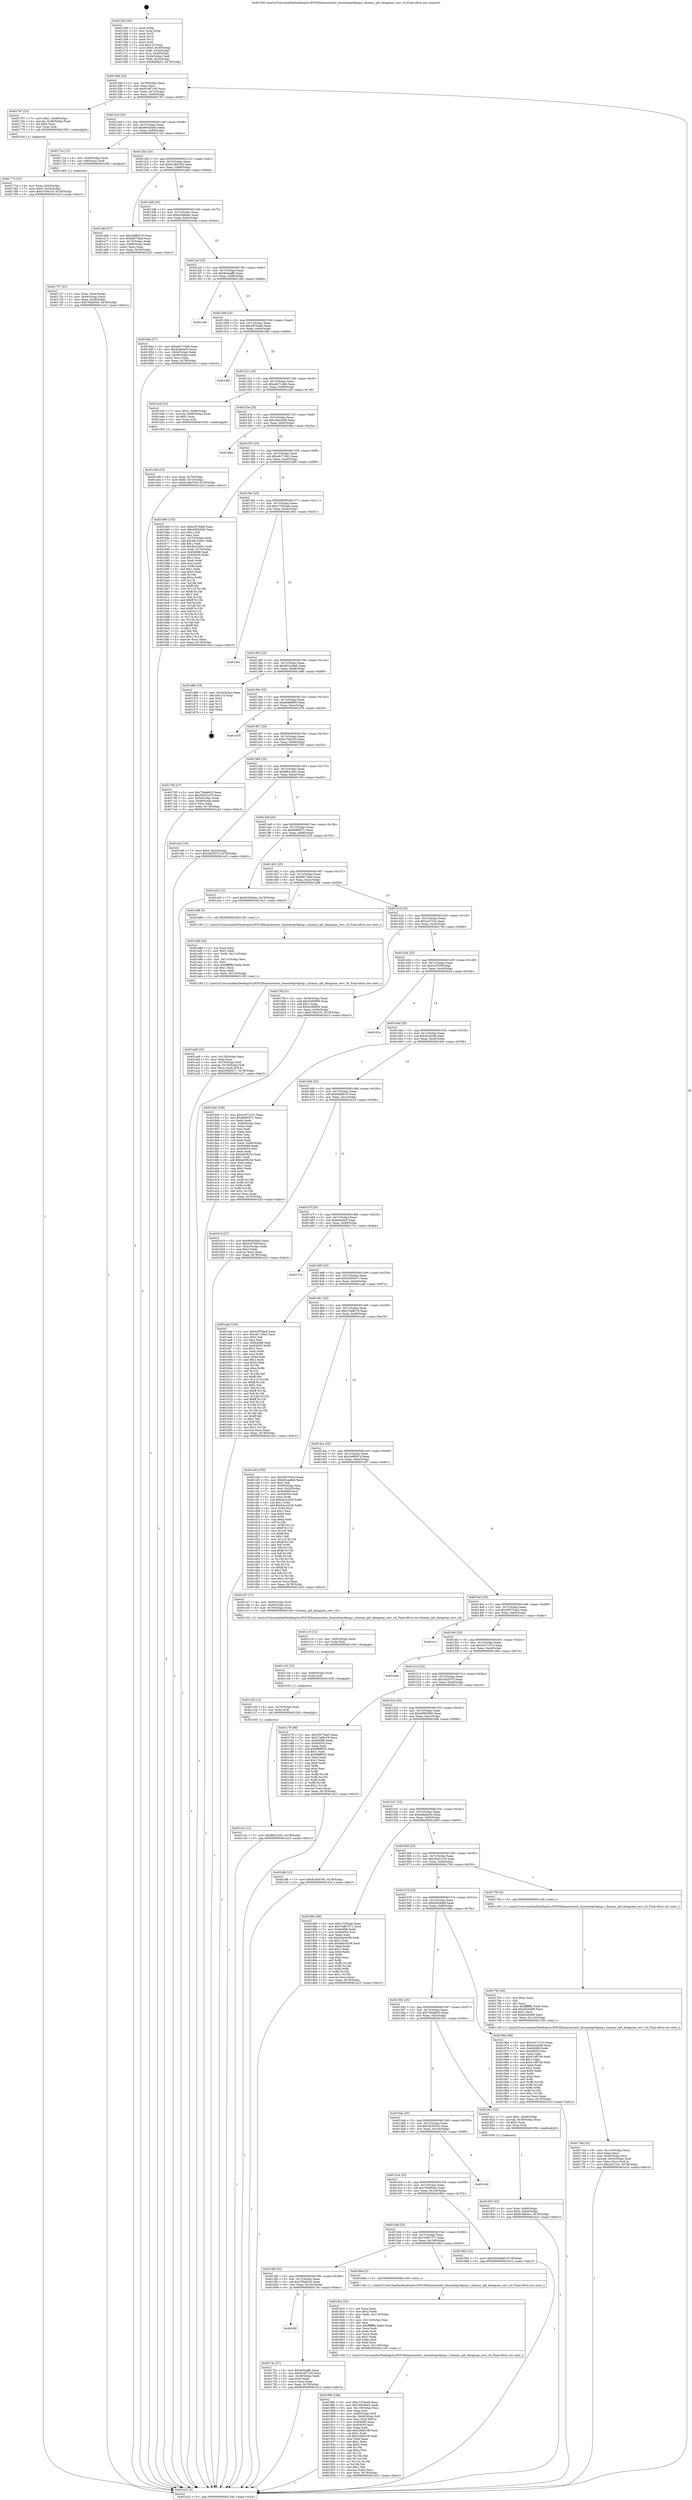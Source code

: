 digraph "0x401260" {
  label = "0x401260 (/mnt/c/Users/mathe/Desktop/tcc/POCII/binaries/extr_linuxnetipv6ping.c_dummy_ip6_datagram_recv_ctl_Final-ollvm.out::main(0))"
  labelloc = "t"
  node[shape=record]

  Entry [label="",width=0.3,height=0.3,shape=circle,fillcolor=black,style=filled]
  "0x40128d" [label="{
     0x40128d [23]\l
     | [instrs]\l
     &nbsp;&nbsp;0x40128d \<+3\>: mov -0x78(%rbp),%eax\l
     &nbsp;&nbsp;0x401290 \<+2\>: mov %eax,%ecx\l
     &nbsp;&nbsp;0x401292 \<+6\>: sub $0x81e872d5,%ecx\l
     &nbsp;&nbsp;0x401298 \<+3\>: mov %eax,-0x7c(%rbp)\l
     &nbsp;&nbsp;0x40129b \<+3\>: mov %ecx,-0x80(%rbp)\l
     &nbsp;&nbsp;0x40129e \<+6\>: je 0000000000401767 \<main+0x507\>\l
  }"]
  "0x401767" [label="{
     0x401767 [23]\l
     | [instrs]\l
     &nbsp;&nbsp;0x401767 \<+7\>: movl $0x1,-0x48(%rbp)\l
     &nbsp;&nbsp;0x40176e \<+4\>: movslq -0x48(%rbp),%rax\l
     &nbsp;&nbsp;0x401772 \<+4\>: shl $0x2,%rax\l
     &nbsp;&nbsp;0x401776 \<+3\>: mov %rax,%rdi\l
     &nbsp;&nbsp;0x401779 \<+5\>: call 0000000000401050 \<malloc@plt\>\l
     | [calls]\l
     &nbsp;&nbsp;0x401050 \{1\} (unknown)\l
  }"]
  "0x4012a4" [label="{
     0x4012a4 [25]\l
     | [instrs]\l
     &nbsp;&nbsp;0x4012a4 \<+5\>: jmp 00000000004012a9 \<main+0x49\>\l
     &nbsp;&nbsp;0x4012a9 \<+3\>: mov -0x7c(%rbp),%eax\l
     &nbsp;&nbsp;0x4012ac \<+5\>: sub $0x90443be5,%eax\l
     &nbsp;&nbsp;0x4012b1 \<+6\>: mov %eax,-0x84(%rbp)\l
     &nbsp;&nbsp;0x4012b7 \<+6\>: je 000000000040172a \<main+0x4ca\>\l
  }"]
  Exit [label="",width=0.3,height=0.3,shape=circle,fillcolor=black,style=filled,peripheries=2]
  "0x40172a" [label="{
     0x40172a [13]\l
     | [instrs]\l
     &nbsp;&nbsp;0x40172a \<+4\>: mov -0x40(%rbp),%rax\l
     &nbsp;&nbsp;0x40172e \<+4\>: mov 0x8(%rax),%rdi\l
     &nbsp;&nbsp;0x401732 \<+5\>: call 0000000000401060 \<atoi@plt\>\l
     | [calls]\l
     &nbsp;&nbsp;0x401060 \{1\} (unknown)\l
  }"]
  "0x4012bd" [label="{
     0x4012bd [25]\l
     | [instrs]\l
     &nbsp;&nbsp;0x4012bd \<+5\>: jmp 00000000004012c2 \<main+0x62\>\l
     &nbsp;&nbsp;0x4012c2 \<+3\>: mov -0x7c(%rbp),%eax\l
     &nbsp;&nbsp;0x4012c5 \<+5\>: sub $0x91dbd760,%eax\l
     &nbsp;&nbsp;0x4012ca \<+6\>: mov %eax,-0x88(%rbp)\l
     &nbsp;&nbsp;0x4012d0 \<+6\>: je 0000000000401a6d \<main+0x80d\>\l
  }"]
  "0x401c3c" [label="{
     0x401c3c [12]\l
     | [instrs]\l
     &nbsp;&nbsp;0x401c3c \<+7\>: movl $0xf8b51b0c,-0x78(%rbp)\l
     &nbsp;&nbsp;0x401c43 \<+5\>: jmp 0000000000401e23 \<main+0xbc3\>\l
  }"]
  "0x401a6d" [label="{
     0x401a6d [27]\l
     | [instrs]\l
     &nbsp;&nbsp;0x401a6d \<+5\>: mov $0x2e8f047d,%eax\l
     &nbsp;&nbsp;0x401a72 \<+5\>: mov $0xfd673fad,%ecx\l
     &nbsp;&nbsp;0x401a77 \<+3\>: mov -0x74(%rbp),%edx\l
     &nbsp;&nbsp;0x401a7a \<+3\>: cmp -0x68(%rbp),%edx\l
     &nbsp;&nbsp;0x401a7d \<+3\>: cmovl %ecx,%eax\l
     &nbsp;&nbsp;0x401a80 \<+3\>: mov %eax,-0x78(%rbp)\l
     &nbsp;&nbsp;0x401a83 \<+5\>: jmp 0000000000401e23 \<main+0xbc3\>\l
  }"]
  "0x4012d6" [label="{
     0x4012d6 [25]\l
     | [instrs]\l
     &nbsp;&nbsp;0x4012d6 \<+5\>: jmp 00000000004012db \<main+0x7b\>\l
     &nbsp;&nbsp;0x4012db \<+3\>: mov -0x7c(%rbp),%eax\l
     &nbsp;&nbsp;0x4012de \<+5\>: sub $0x9c3bb4ec,%eax\l
     &nbsp;&nbsp;0x4012e3 \<+6\>: mov %eax,-0x8c(%rbp)\l
     &nbsp;&nbsp;0x4012e9 \<+6\>: je 000000000040184a \<main+0x5ea\>\l
  }"]
  "0x401c30" [label="{
     0x401c30 [12]\l
     | [instrs]\l
     &nbsp;&nbsp;0x401c30 \<+4\>: mov -0x70(%rbp),%rdx\l
     &nbsp;&nbsp;0x401c34 \<+3\>: mov %rdx,%rdi\l
     &nbsp;&nbsp;0x401c37 \<+5\>: call 0000000000401030 \<free@plt\>\l
     | [calls]\l
     &nbsp;&nbsp;0x401030 \{1\} (unknown)\l
  }"]
  "0x40184a" [label="{
     0x40184a [27]\l
     | [instrs]\l
     &nbsp;&nbsp;0x40184a \<+5\>: mov $0xa8471dd8,%eax\l
     &nbsp;&nbsp;0x40184f \<+5\>: mov $0x4d4dee50,%ecx\l
     &nbsp;&nbsp;0x401854 \<+3\>: mov -0x64(%rbp),%edx\l
     &nbsp;&nbsp;0x401857 \<+3\>: cmp -0x58(%rbp),%edx\l
     &nbsp;&nbsp;0x40185a \<+3\>: cmovl %ecx,%eax\l
     &nbsp;&nbsp;0x40185d \<+3\>: mov %eax,-0x78(%rbp)\l
     &nbsp;&nbsp;0x401860 \<+5\>: jmp 0000000000401e23 \<main+0xbc3\>\l
  }"]
  "0x4012ef" [label="{
     0x4012ef [25]\l
     | [instrs]\l
     &nbsp;&nbsp;0x4012ef \<+5\>: jmp 00000000004012f4 \<main+0x94\>\l
     &nbsp;&nbsp;0x4012f4 \<+3\>: mov -0x7c(%rbp),%eax\l
     &nbsp;&nbsp;0x4012f7 \<+5\>: sub $0x9e4eaffb,%eax\l
     &nbsp;&nbsp;0x4012fc \<+6\>: mov %eax,-0x90(%rbp)\l
     &nbsp;&nbsp;0x401302 \<+6\>: je 0000000000401c48 \<main+0x9e8\>\l
  }"]
  "0x401c24" [label="{
     0x401c24 [12]\l
     | [instrs]\l
     &nbsp;&nbsp;0x401c24 \<+4\>: mov -0x60(%rbp),%rdx\l
     &nbsp;&nbsp;0x401c28 \<+3\>: mov %rdx,%rdi\l
     &nbsp;&nbsp;0x401c2b \<+5\>: call 0000000000401030 \<free@plt\>\l
     | [calls]\l
     &nbsp;&nbsp;0x401030 \{1\} (unknown)\l
  }"]
  "0x401c48" [label="{
     0x401c48\l
  }", style=dashed]
  "0x401308" [label="{
     0x401308 [25]\l
     | [instrs]\l
     &nbsp;&nbsp;0x401308 \<+5\>: jmp 000000000040130d \<main+0xad\>\l
     &nbsp;&nbsp;0x40130d \<+3\>: mov -0x7c(%rbp),%eax\l
     &nbsp;&nbsp;0x401310 \<+5\>: sub $0xa3f76da8,%eax\l
     &nbsp;&nbsp;0x401315 \<+6\>: mov %eax,-0x94(%rbp)\l
     &nbsp;&nbsp;0x40131b \<+6\>: je 0000000000401dfd \<main+0xb9d\>\l
  }"]
  "0x401c18" [label="{
     0x401c18 [12]\l
     | [instrs]\l
     &nbsp;&nbsp;0x401c18 \<+4\>: mov -0x50(%rbp),%rdx\l
     &nbsp;&nbsp;0x401c1c \<+3\>: mov %rdx,%rdi\l
     &nbsp;&nbsp;0x401c1f \<+5\>: call 0000000000401030 \<free@plt\>\l
     | [calls]\l
     &nbsp;&nbsp;0x401030 \{1\} (unknown)\l
  }"]
  "0x401dfd" [label="{
     0x401dfd\l
  }", style=dashed]
  "0x401321" [label="{
     0x401321 [25]\l
     | [instrs]\l
     &nbsp;&nbsp;0x401321 \<+5\>: jmp 0000000000401326 \<main+0xc6\>\l
     &nbsp;&nbsp;0x401326 \<+3\>: mov -0x7c(%rbp),%eax\l
     &nbsp;&nbsp;0x401329 \<+5\>: sub $0xa8471dd8,%eax\l
     &nbsp;&nbsp;0x40132e \<+6\>: mov %eax,-0x98(%rbp)\l
     &nbsp;&nbsp;0x401334 \<+6\>: je 0000000000401a3f \<main+0x7df\>\l
  }"]
  "0x401ab9" [label="{
     0x401ab9 [33]\l
     | [instrs]\l
     &nbsp;&nbsp;0x401ab9 \<+6\>: mov -0x120(%rbp),%ecx\l
     &nbsp;&nbsp;0x401abf \<+3\>: imul %eax,%ecx\l
     &nbsp;&nbsp;0x401ac2 \<+4\>: mov -0x70(%rbp),%rdi\l
     &nbsp;&nbsp;0x401ac6 \<+4\>: movslq -0x74(%rbp),%r8\l
     &nbsp;&nbsp;0x401aca \<+4\>: mov %ecx,(%rdi,%r8,4)\l
     &nbsp;&nbsp;0x401ace \<+7\>: movl $0x25080471,-0x78(%rbp)\l
     &nbsp;&nbsp;0x401ad5 \<+5\>: jmp 0000000000401e23 \<main+0xbc3\>\l
  }"]
  "0x401a3f" [label="{
     0x401a3f [23]\l
     | [instrs]\l
     &nbsp;&nbsp;0x401a3f \<+7\>: movl $0x1,-0x68(%rbp)\l
     &nbsp;&nbsp;0x401a46 \<+4\>: movslq -0x68(%rbp),%rax\l
     &nbsp;&nbsp;0x401a4a \<+4\>: shl $0x2,%rax\l
     &nbsp;&nbsp;0x401a4e \<+3\>: mov %rax,%rdi\l
     &nbsp;&nbsp;0x401a51 \<+5\>: call 0000000000401050 \<malloc@plt\>\l
     | [calls]\l
     &nbsp;&nbsp;0x401050 \{1\} (unknown)\l
  }"]
  "0x40133a" [label="{
     0x40133a [25]\l
     | [instrs]\l
     &nbsp;&nbsp;0x40133a \<+5\>: jmp 000000000040133f \<main+0xdf\>\l
     &nbsp;&nbsp;0x40133f \<+3\>: mov -0x7c(%rbp),%eax\l
     &nbsp;&nbsp;0x401342 \<+5\>: sub $0xc4dc45d9,%eax\l
     &nbsp;&nbsp;0x401347 \<+6\>: mov %eax,-0x9c(%rbp)\l
     &nbsp;&nbsp;0x40134d \<+6\>: je 00000000004016ba \<main+0x45a\>\l
  }"]
  "0x401a8d" [label="{
     0x401a8d [44]\l
     | [instrs]\l
     &nbsp;&nbsp;0x401a8d \<+2\>: xor %ecx,%ecx\l
     &nbsp;&nbsp;0x401a8f \<+5\>: mov $0x2,%edx\l
     &nbsp;&nbsp;0x401a94 \<+6\>: mov %edx,-0x11c(%rbp)\l
     &nbsp;&nbsp;0x401a9a \<+1\>: cltd\l
     &nbsp;&nbsp;0x401a9b \<+6\>: mov -0x11c(%rbp),%esi\l
     &nbsp;&nbsp;0x401aa1 \<+2\>: idiv %esi\l
     &nbsp;&nbsp;0x401aa3 \<+6\>: imul $0xfffffffe,%edx,%edx\l
     &nbsp;&nbsp;0x401aa9 \<+3\>: sub $0x1,%ecx\l
     &nbsp;&nbsp;0x401aac \<+2\>: sub %ecx,%edx\l
     &nbsp;&nbsp;0x401aae \<+6\>: mov %edx,-0x120(%rbp)\l
     &nbsp;&nbsp;0x401ab4 \<+5\>: call 0000000000401160 \<next_i\>\l
     | [calls]\l
     &nbsp;&nbsp;0x401160 \{1\} (/mnt/c/Users/mathe/Desktop/tcc/POCII/binaries/extr_linuxnetipv6ping.c_dummy_ip6_datagram_recv_ctl_Final-ollvm.out::next_i)\l
  }"]
  "0x4016ba" [label="{
     0x4016ba\l
  }", style=dashed]
  "0x401353" [label="{
     0x401353 [25]\l
     | [instrs]\l
     &nbsp;&nbsp;0x401353 \<+5\>: jmp 0000000000401358 \<main+0xf8\>\l
     &nbsp;&nbsp;0x401358 \<+3\>: mov -0x7c(%rbp),%eax\l
     &nbsp;&nbsp;0x40135b \<+5\>: sub $0xc6c71842,%eax\l
     &nbsp;&nbsp;0x401360 \<+6\>: mov %eax,-0xa0(%rbp)\l
     &nbsp;&nbsp;0x401366 \<+6\>: je 0000000000401b60 \<main+0x900\>\l
  }"]
  "0x401a56" [label="{
     0x401a56 [23]\l
     | [instrs]\l
     &nbsp;&nbsp;0x401a56 \<+4\>: mov %rax,-0x70(%rbp)\l
     &nbsp;&nbsp;0x401a5a \<+7\>: movl $0x0,-0x74(%rbp)\l
     &nbsp;&nbsp;0x401a61 \<+7\>: movl $0x91dbd760,-0x78(%rbp)\l
     &nbsp;&nbsp;0x401a68 \<+5\>: jmp 0000000000401e23 \<main+0xbc3\>\l
  }"]
  "0x401b60" [label="{
     0x401b60 [155]\l
     | [instrs]\l
     &nbsp;&nbsp;0x401b60 \<+5\>: mov $0xa3f76da8,%eax\l
     &nbsp;&nbsp;0x401b65 \<+5\>: mov $0x40902682,%ecx\l
     &nbsp;&nbsp;0x401b6a \<+2\>: mov $0x1,%dl\l
     &nbsp;&nbsp;0x401b6c \<+2\>: xor %esi,%esi\l
     &nbsp;&nbsp;0x401b6e \<+3\>: mov -0x74(%rbp),%edi\l
     &nbsp;&nbsp;0x401b71 \<+6\>: add $0x36c33d41,%edi\l
     &nbsp;&nbsp;0x401b77 \<+3\>: add $0x1,%edi\l
     &nbsp;&nbsp;0x401b7a \<+6\>: sub $0x36c33d41,%edi\l
     &nbsp;&nbsp;0x401b80 \<+3\>: mov %edi,-0x74(%rbp)\l
     &nbsp;&nbsp;0x401b83 \<+7\>: mov 0x404068,%edi\l
     &nbsp;&nbsp;0x401b8a \<+8\>: mov 0x404054,%r8d\l
     &nbsp;&nbsp;0x401b92 \<+3\>: sub $0x1,%esi\l
     &nbsp;&nbsp;0x401b95 \<+3\>: mov %edi,%r9d\l
     &nbsp;&nbsp;0x401b98 \<+3\>: add %esi,%r9d\l
     &nbsp;&nbsp;0x401b9b \<+4\>: imul %r9d,%edi\l
     &nbsp;&nbsp;0x401b9f \<+3\>: and $0x1,%edi\l
     &nbsp;&nbsp;0x401ba2 \<+3\>: cmp $0x0,%edi\l
     &nbsp;&nbsp;0x401ba5 \<+4\>: sete %r10b\l
     &nbsp;&nbsp;0x401ba9 \<+4\>: cmp $0xa,%r8d\l
     &nbsp;&nbsp;0x401bad \<+4\>: setl %r11b\l
     &nbsp;&nbsp;0x401bb1 \<+3\>: mov %r10b,%bl\l
     &nbsp;&nbsp;0x401bb4 \<+3\>: xor $0xff,%bl\l
     &nbsp;&nbsp;0x401bb7 \<+3\>: mov %r11b,%r14b\l
     &nbsp;&nbsp;0x401bba \<+4\>: xor $0xff,%r14b\l
     &nbsp;&nbsp;0x401bbe \<+3\>: xor $0x1,%dl\l
     &nbsp;&nbsp;0x401bc1 \<+3\>: mov %bl,%r15b\l
     &nbsp;&nbsp;0x401bc4 \<+4\>: and $0xff,%r15b\l
     &nbsp;&nbsp;0x401bc8 \<+3\>: and %dl,%r10b\l
     &nbsp;&nbsp;0x401bcb \<+3\>: mov %r14b,%r12b\l
     &nbsp;&nbsp;0x401bce \<+4\>: and $0xff,%r12b\l
     &nbsp;&nbsp;0x401bd2 \<+3\>: and %dl,%r11b\l
     &nbsp;&nbsp;0x401bd5 \<+3\>: or %r10b,%r15b\l
     &nbsp;&nbsp;0x401bd8 \<+3\>: or %r11b,%r12b\l
     &nbsp;&nbsp;0x401bdb \<+3\>: xor %r12b,%r15b\l
     &nbsp;&nbsp;0x401bde \<+3\>: or %r14b,%bl\l
     &nbsp;&nbsp;0x401be1 \<+3\>: xor $0xff,%bl\l
     &nbsp;&nbsp;0x401be4 \<+3\>: or $0x1,%dl\l
     &nbsp;&nbsp;0x401be7 \<+2\>: and %dl,%bl\l
     &nbsp;&nbsp;0x401be9 \<+3\>: or %bl,%r15b\l
     &nbsp;&nbsp;0x401bec \<+4\>: test $0x1,%r15b\l
     &nbsp;&nbsp;0x401bf0 \<+3\>: cmovne %ecx,%eax\l
     &nbsp;&nbsp;0x401bf3 \<+3\>: mov %eax,-0x78(%rbp)\l
     &nbsp;&nbsp;0x401bf6 \<+5\>: jmp 0000000000401e23 \<main+0xbc3\>\l
  }"]
  "0x40136c" [label="{
     0x40136c [25]\l
     | [instrs]\l
     &nbsp;&nbsp;0x40136c \<+5\>: jmp 0000000000401371 \<main+0x111\>\l
     &nbsp;&nbsp;0x401371 \<+3\>: mov -0x7c(%rbp),%eax\l
     &nbsp;&nbsp;0x401374 \<+5\>: sub $0xc7255aab,%eax\l
     &nbsp;&nbsp;0x401379 \<+6\>: mov %eax,-0xa4(%rbp)\l
     &nbsp;&nbsp;0x40137f \<+6\>: je 0000000000401d91 \<main+0xb31\>\l
  }"]
  "0x4018f6" [label="{
     0x4018f6 [108]\l
     | [instrs]\l
     &nbsp;&nbsp;0x4018f6 \<+5\>: mov $0xc7255aab,%ecx\l
     &nbsp;&nbsp;0x4018fb \<+5\>: mov $0x7b9c90a2,%edx\l
     &nbsp;&nbsp;0x401900 \<+6\>: mov -0x118(%rbp),%esi\l
     &nbsp;&nbsp;0x401906 \<+3\>: imul %eax,%esi\l
     &nbsp;&nbsp;0x401909 \<+4\>: mov -0x60(%rbp),%r8\l
     &nbsp;&nbsp;0x40190d \<+4\>: movslq -0x64(%rbp),%r9\l
     &nbsp;&nbsp;0x401911 \<+4\>: mov %esi,(%r8,%r9,4)\l
     &nbsp;&nbsp;0x401915 \<+7\>: mov 0x404068,%eax\l
     &nbsp;&nbsp;0x40191c \<+7\>: mov 0x404054,%esi\l
     &nbsp;&nbsp;0x401923 \<+2\>: mov %eax,%edi\l
     &nbsp;&nbsp;0x401925 \<+6\>: add $0x236b01f6,%edi\l
     &nbsp;&nbsp;0x40192b \<+3\>: sub $0x1,%edi\l
     &nbsp;&nbsp;0x40192e \<+6\>: sub $0x236b01f6,%edi\l
     &nbsp;&nbsp;0x401934 \<+3\>: imul %edi,%eax\l
     &nbsp;&nbsp;0x401937 \<+3\>: and $0x1,%eax\l
     &nbsp;&nbsp;0x40193a \<+3\>: cmp $0x0,%eax\l
     &nbsp;&nbsp;0x40193d \<+4\>: sete %r10b\l
     &nbsp;&nbsp;0x401941 \<+3\>: cmp $0xa,%esi\l
     &nbsp;&nbsp;0x401944 \<+4\>: setl %r11b\l
     &nbsp;&nbsp;0x401948 \<+3\>: mov %r10b,%bl\l
     &nbsp;&nbsp;0x40194b \<+3\>: and %r11b,%bl\l
     &nbsp;&nbsp;0x40194e \<+3\>: xor %r11b,%r10b\l
     &nbsp;&nbsp;0x401951 \<+3\>: or %r10b,%bl\l
     &nbsp;&nbsp;0x401954 \<+3\>: test $0x1,%bl\l
     &nbsp;&nbsp;0x401957 \<+3\>: cmovne %edx,%ecx\l
     &nbsp;&nbsp;0x40195a \<+3\>: mov %ecx,-0x78(%rbp)\l
     &nbsp;&nbsp;0x40195d \<+5\>: jmp 0000000000401e23 \<main+0xbc3\>\l
  }"]
  "0x401d91" [label="{
     0x401d91\l
  }", style=dashed]
  "0x401385" [label="{
     0x401385 [25]\l
     | [instrs]\l
     &nbsp;&nbsp;0x401385 \<+5\>: jmp 000000000040138a \<main+0x12a\>\l
     &nbsp;&nbsp;0x40138a \<+3\>: mov -0x7c(%rbp),%eax\l
     &nbsp;&nbsp;0x40138d \<+5\>: sub $0xd61ea8a6,%eax\l
     &nbsp;&nbsp;0x401392 \<+6\>: mov %eax,-0xa8(%rbp)\l
     &nbsp;&nbsp;0x401398 \<+6\>: je 0000000000401d66 \<main+0xb06\>\l
  }"]
  "0x4018c2" [label="{
     0x4018c2 [52]\l
     | [instrs]\l
     &nbsp;&nbsp;0x4018c2 \<+2\>: xor %ecx,%ecx\l
     &nbsp;&nbsp;0x4018c4 \<+5\>: mov $0x2,%edx\l
     &nbsp;&nbsp;0x4018c9 \<+6\>: mov %edx,-0x114(%rbp)\l
     &nbsp;&nbsp;0x4018cf \<+1\>: cltd\l
     &nbsp;&nbsp;0x4018d0 \<+6\>: mov -0x114(%rbp),%esi\l
     &nbsp;&nbsp;0x4018d6 \<+2\>: idiv %esi\l
     &nbsp;&nbsp;0x4018d8 \<+6\>: imul $0xfffffffe,%edx,%edx\l
     &nbsp;&nbsp;0x4018de \<+2\>: mov %ecx,%edi\l
     &nbsp;&nbsp;0x4018e0 \<+2\>: sub %edx,%edi\l
     &nbsp;&nbsp;0x4018e2 \<+2\>: mov %ecx,%edx\l
     &nbsp;&nbsp;0x4018e4 \<+3\>: sub $0x1,%edx\l
     &nbsp;&nbsp;0x4018e7 \<+2\>: add %edx,%edi\l
     &nbsp;&nbsp;0x4018e9 \<+2\>: sub %edi,%ecx\l
     &nbsp;&nbsp;0x4018eb \<+6\>: mov %ecx,-0x118(%rbp)\l
     &nbsp;&nbsp;0x4018f1 \<+5\>: call 0000000000401160 \<next_i\>\l
     | [calls]\l
     &nbsp;&nbsp;0x401160 \{1\} (/mnt/c/Users/mathe/Desktop/tcc/POCII/binaries/extr_linuxnetipv6ping.c_dummy_ip6_datagram_recv_ctl_Final-ollvm.out::next_i)\l
  }"]
  "0x401d66" [label="{
     0x401d66 [19]\l
     | [instrs]\l
     &nbsp;&nbsp;0x401d66 \<+3\>: mov -0x24(%rbp),%eax\l
     &nbsp;&nbsp;0x401d69 \<+7\>: add $0x110,%rsp\l
     &nbsp;&nbsp;0x401d70 \<+1\>: pop %rbx\l
     &nbsp;&nbsp;0x401d71 \<+2\>: pop %r12\l
     &nbsp;&nbsp;0x401d73 \<+2\>: pop %r14\l
     &nbsp;&nbsp;0x401d75 \<+2\>: pop %r15\l
     &nbsp;&nbsp;0x401d77 \<+1\>: pop %rbp\l
     &nbsp;&nbsp;0x401d78 \<+1\>: ret\l
  }"]
  "0x40139e" [label="{
     0x40139e [25]\l
     | [instrs]\l
     &nbsp;&nbsp;0x40139e \<+5\>: jmp 00000000004013a3 \<main+0x143\>\l
     &nbsp;&nbsp;0x4013a3 \<+3\>: mov -0x7c(%rbp),%eax\l
     &nbsp;&nbsp;0x4013a6 \<+5\>: sub $0xdc9b9f39,%eax\l
     &nbsp;&nbsp;0x4013ab \<+6\>: mov %eax,-0xac(%rbp)\l
     &nbsp;&nbsp;0x4013b1 \<+6\>: je 0000000000401d79 \<main+0xb19\>\l
  }"]
  "0x401833" [label="{
     0x401833 [23]\l
     | [instrs]\l
     &nbsp;&nbsp;0x401833 \<+4\>: mov %rax,-0x60(%rbp)\l
     &nbsp;&nbsp;0x401837 \<+7\>: movl $0x0,-0x64(%rbp)\l
     &nbsp;&nbsp;0x40183e \<+7\>: movl $0x9c3bb4ec,-0x78(%rbp)\l
     &nbsp;&nbsp;0x401845 \<+5\>: jmp 0000000000401e23 \<main+0xbc3\>\l
  }"]
  "0x401d79" [label="{
     0x401d79\l
  }", style=dashed]
  "0x4013b7" [label="{
     0x4013b7 [25]\l
     | [instrs]\l
     &nbsp;&nbsp;0x4013b7 \<+5\>: jmp 00000000004013bc \<main+0x15c\>\l
     &nbsp;&nbsp;0x4013bc \<+3\>: mov -0x7c(%rbp),%eax\l
     &nbsp;&nbsp;0x4013bf \<+5\>: sub $0xe75641f3,%eax\l
     &nbsp;&nbsp;0x4013c4 \<+6\>: mov %eax,-0xb0(%rbp)\l
     &nbsp;&nbsp;0x4013ca \<+6\>: je 0000000000401795 \<main+0x535\>\l
  }"]
  "0x4017dd" [label="{
     0x4017dd [32]\l
     | [instrs]\l
     &nbsp;&nbsp;0x4017dd \<+6\>: mov -0x110(%rbp),%ecx\l
     &nbsp;&nbsp;0x4017e3 \<+3\>: imul %eax,%ecx\l
     &nbsp;&nbsp;0x4017e6 \<+4\>: mov -0x50(%rbp),%rsi\l
     &nbsp;&nbsp;0x4017ea \<+4\>: movslq -0x54(%rbp),%rdi\l
     &nbsp;&nbsp;0x4017ee \<+3\>: mov %ecx,(%rsi,%rdi,4)\l
     &nbsp;&nbsp;0x4017f1 \<+7\>: movl $0x2a5723c,-0x78(%rbp)\l
     &nbsp;&nbsp;0x4017f8 \<+5\>: jmp 0000000000401e23 \<main+0xbc3\>\l
  }"]
  "0x401795" [label="{
     0x401795 [27]\l
     | [instrs]\l
     &nbsp;&nbsp;0x401795 \<+5\>: mov $0x756a8653,%eax\l
     &nbsp;&nbsp;0x40179a \<+5\>: mov $0x50431a76,%ecx\l
     &nbsp;&nbsp;0x40179f \<+3\>: mov -0x54(%rbp),%edx\l
     &nbsp;&nbsp;0x4017a2 \<+3\>: cmp -0x48(%rbp),%edx\l
     &nbsp;&nbsp;0x4017a5 \<+3\>: cmovl %ecx,%eax\l
     &nbsp;&nbsp;0x4017a8 \<+3\>: mov %eax,-0x78(%rbp)\l
     &nbsp;&nbsp;0x4017ab \<+5\>: jmp 0000000000401e23 \<main+0xbc3\>\l
  }"]
  "0x4013d0" [label="{
     0x4013d0 [25]\l
     | [instrs]\l
     &nbsp;&nbsp;0x4013d0 \<+5\>: jmp 00000000004013d5 \<main+0x175\>\l
     &nbsp;&nbsp;0x4013d5 \<+3\>: mov -0x7c(%rbp),%eax\l
     &nbsp;&nbsp;0x4013d8 \<+5\>: sub $0xf8b51b0c,%eax\l
     &nbsp;&nbsp;0x4013dd \<+6\>: mov %eax,-0xb4(%rbp)\l
     &nbsp;&nbsp;0x4013e3 \<+6\>: je 0000000000401c65 \<main+0xa05\>\l
  }"]
  "0x4017b5" [label="{
     0x4017b5 [40]\l
     | [instrs]\l
     &nbsp;&nbsp;0x4017b5 \<+5\>: mov $0x2,%ecx\l
     &nbsp;&nbsp;0x4017ba \<+1\>: cltd\l
     &nbsp;&nbsp;0x4017bb \<+2\>: idiv %ecx\l
     &nbsp;&nbsp;0x4017bd \<+6\>: imul $0xfffffffe,%edx,%ecx\l
     &nbsp;&nbsp;0x4017c3 \<+6\>: add $0xaf1b04f9,%ecx\l
     &nbsp;&nbsp;0x4017c9 \<+3\>: add $0x1,%ecx\l
     &nbsp;&nbsp;0x4017cc \<+6\>: sub $0xaf1b04f9,%ecx\l
     &nbsp;&nbsp;0x4017d2 \<+6\>: mov %ecx,-0x110(%rbp)\l
     &nbsp;&nbsp;0x4017d8 \<+5\>: call 0000000000401160 \<next_i\>\l
     | [calls]\l
     &nbsp;&nbsp;0x401160 \{1\} (/mnt/c/Users/mathe/Desktop/tcc/POCII/binaries/extr_linuxnetipv6ping.c_dummy_ip6_datagram_recv_ctl_Final-ollvm.out::next_i)\l
  }"]
  "0x401c65" [label="{
     0x401c65 [19]\l
     | [instrs]\l
     &nbsp;&nbsp;0x401c65 \<+7\>: movl $0x0,-0x30(%rbp)\l
     &nbsp;&nbsp;0x401c6c \<+7\>: movl $0x3d2f357f,-0x78(%rbp)\l
     &nbsp;&nbsp;0x401c73 \<+5\>: jmp 0000000000401e23 \<main+0xbc3\>\l
  }"]
  "0x4013e9" [label="{
     0x4013e9 [25]\l
     | [instrs]\l
     &nbsp;&nbsp;0x4013e9 \<+5\>: jmp 00000000004013ee \<main+0x18e\>\l
     &nbsp;&nbsp;0x4013ee \<+3\>: mov -0x7c(%rbp),%eax\l
     &nbsp;&nbsp;0x4013f1 \<+5\>: sub $0xfb895f71,%eax\l
     &nbsp;&nbsp;0x4013f6 \<+6\>: mov %eax,-0xb8(%rbp)\l
     &nbsp;&nbsp;0x4013fc \<+6\>: je 0000000000401a33 \<main+0x7d3\>\l
  }"]
  "0x40177e" [label="{
     0x40177e [23]\l
     | [instrs]\l
     &nbsp;&nbsp;0x40177e \<+4\>: mov %rax,-0x50(%rbp)\l
     &nbsp;&nbsp;0x401782 \<+7\>: movl $0x0,-0x54(%rbp)\l
     &nbsp;&nbsp;0x401789 \<+7\>: movl $0xe75641f3,-0x78(%rbp)\l
     &nbsp;&nbsp;0x401790 \<+5\>: jmp 0000000000401e23 \<main+0xbc3\>\l
  }"]
  "0x401a33" [label="{
     0x401a33 [12]\l
     | [instrs]\l
     &nbsp;&nbsp;0x401a33 \<+7\>: movl $0x9c3bb4ec,-0x78(%rbp)\l
     &nbsp;&nbsp;0x401a3a \<+5\>: jmp 0000000000401e23 \<main+0xbc3\>\l
  }"]
  "0x401402" [label="{
     0x401402 [25]\l
     | [instrs]\l
     &nbsp;&nbsp;0x401402 \<+5\>: jmp 0000000000401407 \<main+0x1a7\>\l
     &nbsp;&nbsp;0x401407 \<+3\>: mov -0x7c(%rbp),%eax\l
     &nbsp;&nbsp;0x40140a \<+5\>: sub $0xfd673fad,%eax\l
     &nbsp;&nbsp;0x40140f \<+6\>: mov %eax,-0xbc(%rbp)\l
     &nbsp;&nbsp;0x401415 \<+6\>: je 0000000000401a88 \<main+0x828\>\l
  }"]
  "0x40160f" [label="{
     0x40160f\l
  }", style=dashed]
  "0x401a88" [label="{
     0x401a88 [5]\l
     | [instrs]\l
     &nbsp;&nbsp;0x401a88 \<+5\>: call 0000000000401160 \<next_i\>\l
     | [calls]\l
     &nbsp;&nbsp;0x401160 \{1\} (/mnt/c/Users/mathe/Desktop/tcc/POCII/binaries/extr_linuxnetipv6ping.c_dummy_ip6_datagram_recv_ctl_Final-ollvm.out::next_i)\l
  }"]
  "0x40141b" [label="{
     0x40141b [25]\l
     | [instrs]\l
     &nbsp;&nbsp;0x40141b \<+5\>: jmp 0000000000401420 \<main+0x1c0\>\l
     &nbsp;&nbsp;0x401420 \<+3\>: mov -0x7c(%rbp),%eax\l
     &nbsp;&nbsp;0x401423 \<+5\>: sub $0x2a5723c,%eax\l
     &nbsp;&nbsp;0x401428 \<+6\>: mov %eax,-0xc0(%rbp)\l
     &nbsp;&nbsp;0x40142e \<+6\>: je 00000000004017fd \<main+0x59d\>\l
  }"]
  "0x40174c" [label="{
     0x40174c [27]\l
     | [instrs]\l
     &nbsp;&nbsp;0x40174c \<+5\>: mov $0x9e4eaffb,%eax\l
     &nbsp;&nbsp;0x401751 \<+5\>: mov $0x81e872d5,%ecx\l
     &nbsp;&nbsp;0x401756 \<+3\>: mov -0x28(%rbp),%edx\l
     &nbsp;&nbsp;0x401759 \<+3\>: cmp $0x0,%edx\l
     &nbsp;&nbsp;0x40175c \<+3\>: cmove %ecx,%eax\l
     &nbsp;&nbsp;0x40175f \<+3\>: mov %eax,-0x78(%rbp)\l
     &nbsp;&nbsp;0x401762 \<+5\>: jmp 0000000000401e23 \<main+0xbc3\>\l
  }"]
  "0x4017fd" [label="{
     0x4017fd [31]\l
     | [instrs]\l
     &nbsp;&nbsp;0x4017fd \<+3\>: mov -0x54(%rbp),%eax\l
     &nbsp;&nbsp;0x401800 \<+5\>: add $0x420fdf59,%eax\l
     &nbsp;&nbsp;0x401805 \<+3\>: add $0x1,%eax\l
     &nbsp;&nbsp;0x401808 \<+5\>: sub $0x420fdf59,%eax\l
     &nbsp;&nbsp;0x40180d \<+3\>: mov %eax,-0x54(%rbp)\l
     &nbsp;&nbsp;0x401810 \<+7\>: movl $0xe75641f3,-0x78(%rbp)\l
     &nbsp;&nbsp;0x401817 \<+5\>: jmp 0000000000401e23 \<main+0xbc3\>\l
  }"]
  "0x401434" [label="{
     0x401434 [25]\l
     | [instrs]\l
     &nbsp;&nbsp;0x401434 \<+5\>: jmp 0000000000401439 \<main+0x1d9\>\l
     &nbsp;&nbsp;0x401439 \<+3\>: mov -0x7c(%rbp),%eax\l
     &nbsp;&nbsp;0x40143c \<+5\>: sub $0x2cd700f,%eax\l
     &nbsp;&nbsp;0x401441 \<+6\>: mov %eax,-0xc4(%rbp)\l
     &nbsp;&nbsp;0x401447 \<+6\>: je 0000000000401634 \<main+0x3d4\>\l
  }"]
  "0x4015f6" [label="{
     0x4015f6 [25]\l
     | [instrs]\l
     &nbsp;&nbsp;0x4015f6 \<+5\>: jmp 00000000004015fb \<main+0x39b\>\l
     &nbsp;&nbsp;0x4015fb \<+3\>: mov -0x7c(%rbp),%eax\l
     &nbsp;&nbsp;0x4015fe \<+5\>: sub $0x7f5a8345,%eax\l
     &nbsp;&nbsp;0x401603 \<+6\>: mov %eax,-0x10c(%rbp)\l
     &nbsp;&nbsp;0x401609 \<+6\>: je 000000000040174c \<main+0x4ec\>\l
  }"]
  "0x401634" [label="{
     0x401634\l
  }", style=dashed]
  "0x40144d" [label="{
     0x40144d [25]\l
     | [instrs]\l
     &nbsp;&nbsp;0x40144d \<+5\>: jmp 0000000000401452 \<main+0x1f2\>\l
     &nbsp;&nbsp;0x401452 \<+3\>: mov -0x7c(%rbp),%eax\l
     &nbsp;&nbsp;0x401455 \<+5\>: sub $0x45cd268,%eax\l
     &nbsp;&nbsp;0x40145a \<+6\>: mov %eax,-0xc8(%rbp)\l
     &nbsp;&nbsp;0x401460 \<+6\>: je 00000000004019c6 \<main+0x766\>\l
  }"]
  "0x4018bd" [label="{
     0x4018bd [5]\l
     | [instrs]\l
     &nbsp;&nbsp;0x4018bd \<+5\>: call 0000000000401160 \<next_i\>\l
     | [calls]\l
     &nbsp;&nbsp;0x401160 \{1\} (/mnt/c/Users/mathe/Desktop/tcc/POCII/binaries/extr_linuxnetipv6ping.c_dummy_ip6_datagram_recv_ctl_Final-ollvm.out::next_i)\l
  }"]
  "0x4019c6" [label="{
     0x4019c6 [109]\l
     | [instrs]\l
     &nbsp;&nbsp;0x4019c6 \<+5\>: mov $0x3c071515,%eax\l
     &nbsp;&nbsp;0x4019cb \<+5\>: mov $0xfb895f71,%ecx\l
     &nbsp;&nbsp;0x4019d0 \<+2\>: xor %edx,%edx\l
     &nbsp;&nbsp;0x4019d2 \<+3\>: mov -0x64(%rbp),%esi\l
     &nbsp;&nbsp;0x4019d5 \<+2\>: mov %edx,%edi\l
     &nbsp;&nbsp;0x4019d7 \<+2\>: sub %esi,%edi\l
     &nbsp;&nbsp;0x4019d9 \<+2\>: mov %edx,%esi\l
     &nbsp;&nbsp;0x4019db \<+3\>: sub $0x1,%esi\l
     &nbsp;&nbsp;0x4019de \<+2\>: add %esi,%edi\l
     &nbsp;&nbsp;0x4019e0 \<+2\>: sub %edi,%edx\l
     &nbsp;&nbsp;0x4019e2 \<+3\>: mov %edx,-0x64(%rbp)\l
     &nbsp;&nbsp;0x4019e5 \<+7\>: mov 0x404068,%edx\l
     &nbsp;&nbsp;0x4019ec \<+7\>: mov 0x404054,%esi\l
     &nbsp;&nbsp;0x4019f3 \<+2\>: mov %edx,%edi\l
     &nbsp;&nbsp;0x4019f5 \<+6\>: sub $0xbef3823d,%edi\l
     &nbsp;&nbsp;0x4019fb \<+3\>: sub $0x1,%edi\l
     &nbsp;&nbsp;0x4019fe \<+6\>: add $0xbef3823d,%edi\l
     &nbsp;&nbsp;0x401a04 \<+3\>: imul %edi,%edx\l
     &nbsp;&nbsp;0x401a07 \<+3\>: and $0x1,%edx\l
     &nbsp;&nbsp;0x401a0a \<+3\>: cmp $0x0,%edx\l
     &nbsp;&nbsp;0x401a0d \<+4\>: sete %r8b\l
     &nbsp;&nbsp;0x401a11 \<+3\>: cmp $0xa,%esi\l
     &nbsp;&nbsp;0x401a14 \<+4\>: setl %r9b\l
     &nbsp;&nbsp;0x401a18 \<+3\>: mov %r8b,%r10b\l
     &nbsp;&nbsp;0x401a1b \<+3\>: and %r9b,%r10b\l
     &nbsp;&nbsp;0x401a1e \<+3\>: xor %r9b,%r8b\l
     &nbsp;&nbsp;0x401a21 \<+3\>: or %r8b,%r10b\l
     &nbsp;&nbsp;0x401a24 \<+4\>: test $0x1,%r10b\l
     &nbsp;&nbsp;0x401a28 \<+3\>: cmovne %ecx,%eax\l
     &nbsp;&nbsp;0x401a2b \<+3\>: mov %eax,-0x78(%rbp)\l
     &nbsp;&nbsp;0x401a2e \<+5\>: jmp 0000000000401e23 \<main+0xbc3\>\l
  }"]
  "0x401466" [label="{
     0x401466 [25]\l
     | [instrs]\l
     &nbsp;&nbsp;0x401466 \<+5\>: jmp 000000000040146b \<main+0x20b\>\l
     &nbsp;&nbsp;0x40146b \<+3\>: mov -0x7c(%rbp),%eax\l
     &nbsp;&nbsp;0x40146e \<+5\>: sub $0x9dd0b33,%eax\l
     &nbsp;&nbsp;0x401473 \<+6\>: mov %eax,-0xcc(%rbp)\l
     &nbsp;&nbsp;0x401479 \<+6\>: je 0000000000401619 \<main+0x3b9\>\l
  }"]
  "0x4015dd" [label="{
     0x4015dd [25]\l
     | [instrs]\l
     &nbsp;&nbsp;0x4015dd \<+5\>: jmp 00000000004015e2 \<main+0x382\>\l
     &nbsp;&nbsp;0x4015e2 \<+3\>: mov -0x7c(%rbp),%eax\l
     &nbsp;&nbsp;0x4015e5 \<+5\>: sub $0x7ed87371,%eax\l
     &nbsp;&nbsp;0x4015ea \<+6\>: mov %eax,-0x108(%rbp)\l
     &nbsp;&nbsp;0x4015f0 \<+6\>: je 00000000004018bd \<main+0x65d\>\l
  }"]
  "0x401619" [label="{
     0x401619 [27]\l
     | [instrs]\l
     &nbsp;&nbsp;0x401619 \<+5\>: mov $0x90443be5,%eax\l
     &nbsp;&nbsp;0x40161e \<+5\>: mov $0x2cd700f,%ecx\l
     &nbsp;&nbsp;0x401623 \<+3\>: mov -0x2c(%rbp),%edx\l
     &nbsp;&nbsp;0x401626 \<+3\>: cmp $0x2,%edx\l
     &nbsp;&nbsp;0x401629 \<+3\>: cmovne %ecx,%eax\l
     &nbsp;&nbsp;0x40162c \<+3\>: mov %eax,-0x78(%rbp)\l
     &nbsp;&nbsp;0x40162f \<+5\>: jmp 0000000000401e23 \<main+0xbc3\>\l
  }"]
  "0x40147f" [label="{
     0x40147f [25]\l
     | [instrs]\l
     &nbsp;&nbsp;0x40147f \<+5\>: jmp 0000000000401484 \<main+0x224\>\l
     &nbsp;&nbsp;0x401484 \<+3\>: mov -0x7c(%rbp),%eax\l
     &nbsp;&nbsp;0x401487 \<+5\>: sub $0xfa4e445,%eax\l
     &nbsp;&nbsp;0x40148c \<+6\>: mov %eax,-0xd0(%rbp)\l
     &nbsp;&nbsp;0x401492 \<+6\>: je 000000000040171e \<main+0x4be\>\l
  }"]
  "0x401e23" [label="{
     0x401e23 [5]\l
     | [instrs]\l
     &nbsp;&nbsp;0x401e23 \<+5\>: jmp 000000000040128d \<main+0x2d\>\l
  }"]
  "0x401260" [label="{
     0x401260 [45]\l
     | [instrs]\l
     &nbsp;&nbsp;0x401260 \<+1\>: push %rbp\l
     &nbsp;&nbsp;0x401261 \<+3\>: mov %rsp,%rbp\l
     &nbsp;&nbsp;0x401264 \<+2\>: push %r15\l
     &nbsp;&nbsp;0x401266 \<+2\>: push %r14\l
     &nbsp;&nbsp;0x401268 \<+2\>: push %r12\l
     &nbsp;&nbsp;0x40126a \<+1\>: push %rbx\l
     &nbsp;&nbsp;0x40126b \<+7\>: sub $0x110,%rsp\l
     &nbsp;&nbsp;0x401272 \<+7\>: movl $0x0,-0x30(%rbp)\l
     &nbsp;&nbsp;0x401279 \<+3\>: mov %edi,-0x34(%rbp)\l
     &nbsp;&nbsp;0x40127c \<+4\>: mov %rsi,-0x40(%rbp)\l
     &nbsp;&nbsp;0x401280 \<+3\>: mov -0x34(%rbp),%edi\l
     &nbsp;&nbsp;0x401283 \<+3\>: mov %edi,-0x2c(%rbp)\l
     &nbsp;&nbsp;0x401286 \<+7\>: movl $0x9dd0b33,-0x78(%rbp)\l
  }"]
  "0x401737" [label="{
     0x401737 [21]\l
     | [instrs]\l
     &nbsp;&nbsp;0x401737 \<+3\>: mov %eax,-0x44(%rbp)\l
     &nbsp;&nbsp;0x40173a \<+3\>: mov -0x44(%rbp),%eax\l
     &nbsp;&nbsp;0x40173d \<+3\>: mov %eax,-0x28(%rbp)\l
     &nbsp;&nbsp;0x401740 \<+7\>: movl $0x7f5a8345,-0x78(%rbp)\l
     &nbsp;&nbsp;0x401747 \<+5\>: jmp 0000000000401e23 \<main+0xbc3\>\l
  }"]
  "0x401962" [label="{
     0x401962 [12]\l
     | [instrs]\l
     &nbsp;&nbsp;0x401962 \<+7\>: movl $0x5d5c6ddf,-0x78(%rbp)\l
     &nbsp;&nbsp;0x401969 \<+5\>: jmp 0000000000401e23 \<main+0xbc3\>\l
  }"]
  "0x40171e" [label="{
     0x40171e\l
  }", style=dashed]
  "0x401498" [label="{
     0x401498 [25]\l
     | [instrs]\l
     &nbsp;&nbsp;0x401498 \<+5\>: jmp 000000000040149d \<main+0x23d\>\l
     &nbsp;&nbsp;0x40149d \<+3\>: mov -0x7c(%rbp),%eax\l
     &nbsp;&nbsp;0x4014a0 \<+5\>: sub $0x25080471,%eax\l
     &nbsp;&nbsp;0x4014a5 \<+6\>: mov %eax,-0xd4(%rbp)\l
     &nbsp;&nbsp;0x4014ab \<+6\>: je 0000000000401ada \<main+0x87a\>\l
  }"]
  "0x4015c4" [label="{
     0x4015c4 [25]\l
     | [instrs]\l
     &nbsp;&nbsp;0x4015c4 \<+5\>: jmp 00000000004015c9 \<main+0x369\>\l
     &nbsp;&nbsp;0x4015c9 \<+3\>: mov -0x7c(%rbp),%eax\l
     &nbsp;&nbsp;0x4015cc \<+5\>: sub $0x7b9c90a2,%eax\l
     &nbsp;&nbsp;0x4015d1 \<+6\>: mov %eax,-0x104(%rbp)\l
     &nbsp;&nbsp;0x4015d7 \<+6\>: je 0000000000401962 \<main+0x702\>\l
  }"]
  "0x401ada" [label="{
     0x401ada [134]\l
     | [instrs]\l
     &nbsp;&nbsp;0x401ada \<+5\>: mov $0xa3f76da8,%eax\l
     &nbsp;&nbsp;0x401adf \<+5\>: mov $0xc6c71842,%ecx\l
     &nbsp;&nbsp;0x401ae4 \<+2\>: mov $0x1,%dl\l
     &nbsp;&nbsp;0x401ae6 \<+2\>: xor %esi,%esi\l
     &nbsp;&nbsp;0x401ae8 \<+7\>: mov 0x404068,%edi\l
     &nbsp;&nbsp;0x401aef \<+8\>: mov 0x404054,%r8d\l
     &nbsp;&nbsp;0x401af7 \<+3\>: sub $0x1,%esi\l
     &nbsp;&nbsp;0x401afa \<+3\>: mov %edi,%r9d\l
     &nbsp;&nbsp;0x401afd \<+3\>: add %esi,%r9d\l
     &nbsp;&nbsp;0x401b00 \<+4\>: imul %r9d,%edi\l
     &nbsp;&nbsp;0x401b04 \<+3\>: and $0x1,%edi\l
     &nbsp;&nbsp;0x401b07 \<+3\>: cmp $0x0,%edi\l
     &nbsp;&nbsp;0x401b0a \<+4\>: sete %r10b\l
     &nbsp;&nbsp;0x401b0e \<+4\>: cmp $0xa,%r8d\l
     &nbsp;&nbsp;0x401b12 \<+4\>: setl %r11b\l
     &nbsp;&nbsp;0x401b16 \<+3\>: mov %r10b,%bl\l
     &nbsp;&nbsp;0x401b19 \<+3\>: xor $0xff,%bl\l
     &nbsp;&nbsp;0x401b1c \<+3\>: mov %r11b,%r14b\l
     &nbsp;&nbsp;0x401b1f \<+4\>: xor $0xff,%r14b\l
     &nbsp;&nbsp;0x401b23 \<+3\>: xor $0x1,%dl\l
     &nbsp;&nbsp;0x401b26 \<+3\>: mov %bl,%r15b\l
     &nbsp;&nbsp;0x401b29 \<+4\>: and $0xff,%r15b\l
     &nbsp;&nbsp;0x401b2d \<+3\>: and %dl,%r10b\l
     &nbsp;&nbsp;0x401b30 \<+3\>: mov %r14b,%r12b\l
     &nbsp;&nbsp;0x401b33 \<+4\>: and $0xff,%r12b\l
     &nbsp;&nbsp;0x401b37 \<+3\>: and %dl,%r11b\l
     &nbsp;&nbsp;0x401b3a \<+3\>: or %r10b,%r15b\l
     &nbsp;&nbsp;0x401b3d \<+3\>: or %r11b,%r12b\l
     &nbsp;&nbsp;0x401b40 \<+3\>: xor %r12b,%r15b\l
     &nbsp;&nbsp;0x401b43 \<+3\>: or %r14b,%bl\l
     &nbsp;&nbsp;0x401b46 \<+3\>: xor $0xff,%bl\l
     &nbsp;&nbsp;0x401b49 \<+3\>: or $0x1,%dl\l
     &nbsp;&nbsp;0x401b4c \<+2\>: and %dl,%bl\l
     &nbsp;&nbsp;0x401b4e \<+3\>: or %bl,%r15b\l
     &nbsp;&nbsp;0x401b51 \<+4\>: test $0x1,%r15b\l
     &nbsp;&nbsp;0x401b55 \<+3\>: cmovne %ecx,%eax\l
     &nbsp;&nbsp;0x401b58 \<+3\>: mov %eax,-0x78(%rbp)\l
     &nbsp;&nbsp;0x401b5b \<+5\>: jmp 0000000000401e23 \<main+0xbc3\>\l
  }"]
  "0x4014b1" [label="{
     0x4014b1 [25]\l
     | [instrs]\l
     &nbsp;&nbsp;0x4014b1 \<+5\>: jmp 00000000004014b6 \<main+0x256\>\l
     &nbsp;&nbsp;0x4014b6 \<+3\>: mov -0x7c(%rbp),%eax\l
     &nbsp;&nbsp;0x4014b9 \<+5\>: sub $0x27a88c78,%eax\l
     &nbsp;&nbsp;0x4014be \<+6\>: mov %eax,-0xd8(%rbp)\l
     &nbsp;&nbsp;0x4014c4 \<+6\>: je 0000000000401cd0 \<main+0xa70\>\l
  }"]
  "0x401c54" [label="{
     0x401c54\l
  }", style=dashed]
  "0x401cd0" [label="{
     0x401cd0 [150]\l
     | [instrs]\l
     &nbsp;&nbsp;0x401cd0 \<+5\>: mov $0x395754a3,%eax\l
     &nbsp;&nbsp;0x401cd5 \<+5\>: mov $0xd61ea8a6,%ecx\l
     &nbsp;&nbsp;0x401cda \<+2\>: mov $0x1,%dl\l
     &nbsp;&nbsp;0x401cdc \<+3\>: mov -0x30(%rbp),%esi\l
     &nbsp;&nbsp;0x401cdf \<+3\>: mov %esi,-0x24(%rbp)\l
     &nbsp;&nbsp;0x401ce2 \<+7\>: mov 0x404068,%esi\l
     &nbsp;&nbsp;0x401ce9 \<+7\>: mov 0x404054,%edi\l
     &nbsp;&nbsp;0x401cf0 \<+3\>: mov %esi,%r8d\l
     &nbsp;&nbsp;0x401cf3 \<+7\>: sub $0xb4c2c628,%r8d\l
     &nbsp;&nbsp;0x401cfa \<+4\>: sub $0x1,%r8d\l
     &nbsp;&nbsp;0x401cfe \<+7\>: add $0xb4c2c628,%r8d\l
     &nbsp;&nbsp;0x401d05 \<+4\>: imul %r8d,%esi\l
     &nbsp;&nbsp;0x401d09 \<+3\>: and $0x1,%esi\l
     &nbsp;&nbsp;0x401d0c \<+3\>: cmp $0x0,%esi\l
     &nbsp;&nbsp;0x401d0f \<+4\>: sete %r9b\l
     &nbsp;&nbsp;0x401d13 \<+3\>: cmp $0xa,%edi\l
     &nbsp;&nbsp;0x401d16 \<+4\>: setl %r10b\l
     &nbsp;&nbsp;0x401d1a \<+3\>: mov %r9b,%r11b\l
     &nbsp;&nbsp;0x401d1d \<+4\>: xor $0xff,%r11b\l
     &nbsp;&nbsp;0x401d21 \<+3\>: mov %r10b,%bl\l
     &nbsp;&nbsp;0x401d24 \<+3\>: xor $0xff,%bl\l
     &nbsp;&nbsp;0x401d27 \<+3\>: xor $0x1,%dl\l
     &nbsp;&nbsp;0x401d2a \<+3\>: mov %r11b,%r14b\l
     &nbsp;&nbsp;0x401d2d \<+4\>: and $0xff,%r14b\l
     &nbsp;&nbsp;0x401d31 \<+3\>: and %dl,%r9b\l
     &nbsp;&nbsp;0x401d34 \<+3\>: mov %bl,%r15b\l
     &nbsp;&nbsp;0x401d37 \<+4\>: and $0xff,%r15b\l
     &nbsp;&nbsp;0x401d3b \<+3\>: and %dl,%r10b\l
     &nbsp;&nbsp;0x401d3e \<+3\>: or %r9b,%r14b\l
     &nbsp;&nbsp;0x401d41 \<+3\>: or %r10b,%r15b\l
     &nbsp;&nbsp;0x401d44 \<+3\>: xor %r15b,%r14b\l
     &nbsp;&nbsp;0x401d47 \<+3\>: or %bl,%r11b\l
     &nbsp;&nbsp;0x401d4a \<+4\>: xor $0xff,%r11b\l
     &nbsp;&nbsp;0x401d4e \<+3\>: or $0x1,%dl\l
     &nbsp;&nbsp;0x401d51 \<+3\>: and %dl,%r11b\l
     &nbsp;&nbsp;0x401d54 \<+3\>: or %r11b,%r14b\l
     &nbsp;&nbsp;0x401d57 \<+4\>: test $0x1,%r14b\l
     &nbsp;&nbsp;0x401d5b \<+3\>: cmovne %ecx,%eax\l
     &nbsp;&nbsp;0x401d5e \<+3\>: mov %eax,-0x78(%rbp)\l
     &nbsp;&nbsp;0x401d61 \<+5\>: jmp 0000000000401e23 \<main+0xbc3\>\l
  }"]
  "0x4014ca" [label="{
     0x4014ca [25]\l
     | [instrs]\l
     &nbsp;&nbsp;0x4014ca \<+5\>: jmp 00000000004014cf \<main+0x26f\>\l
     &nbsp;&nbsp;0x4014cf \<+3\>: mov -0x7c(%rbp),%eax\l
     &nbsp;&nbsp;0x4014d2 \<+5\>: sub $0x2e8f047d,%eax\l
     &nbsp;&nbsp;0x4014d7 \<+6\>: mov %eax,-0xdc(%rbp)\l
     &nbsp;&nbsp;0x4014dd \<+6\>: je 0000000000401c07 \<main+0x9a7\>\l
  }"]
  "0x4015ab" [label="{
     0x4015ab [25]\l
     | [instrs]\l
     &nbsp;&nbsp;0x4015ab \<+5\>: jmp 00000000004015b0 \<main+0x350\>\l
     &nbsp;&nbsp;0x4015b0 \<+3\>: mov -0x7c(%rbp),%eax\l
     &nbsp;&nbsp;0x4015b3 \<+5\>: sub $0x76c9353c,%eax\l
     &nbsp;&nbsp;0x4015b8 \<+6\>: mov %eax,-0x100(%rbp)\l
     &nbsp;&nbsp;0x4015be \<+6\>: je 0000000000401c54 \<main+0x9f4\>\l
  }"]
  "0x401c07" [label="{
     0x401c07 [17]\l
     | [instrs]\l
     &nbsp;&nbsp;0x401c07 \<+4\>: mov -0x50(%rbp),%rdi\l
     &nbsp;&nbsp;0x401c0b \<+4\>: mov -0x60(%rbp),%rsi\l
     &nbsp;&nbsp;0x401c0f \<+4\>: mov -0x70(%rbp),%rdx\l
     &nbsp;&nbsp;0x401c13 \<+5\>: call 0000000000401240 \<dummy_ip6_datagram_recv_ctl\>\l
     | [calls]\l
     &nbsp;&nbsp;0x401240 \{1\} (/mnt/c/Users/mathe/Desktop/tcc/POCII/binaries/extr_linuxnetipv6ping.c_dummy_ip6_datagram_recv_ctl_Final-ollvm.out::dummy_ip6_datagram_recv_ctl)\l
  }"]
  "0x4014e3" [label="{
     0x4014e3 [25]\l
     | [instrs]\l
     &nbsp;&nbsp;0x4014e3 \<+5\>: jmp 00000000004014e8 \<main+0x288\>\l
     &nbsp;&nbsp;0x4014e8 \<+3\>: mov -0x7c(%rbp),%eax\l
     &nbsp;&nbsp;0x4014eb \<+5\>: sub $0x395754a3,%eax\l
     &nbsp;&nbsp;0x4014f0 \<+6\>: mov %eax,-0xe0(%rbp)\l
     &nbsp;&nbsp;0x4014f6 \<+6\>: je 0000000000401e1c \<main+0xbbc\>\l
  }"]
  "0x40181c" [label="{
     0x40181c [23]\l
     | [instrs]\l
     &nbsp;&nbsp;0x40181c \<+7\>: movl $0x1,-0x58(%rbp)\l
     &nbsp;&nbsp;0x401823 \<+4\>: movslq -0x58(%rbp),%rax\l
     &nbsp;&nbsp;0x401827 \<+4\>: shl $0x2,%rax\l
     &nbsp;&nbsp;0x40182b \<+3\>: mov %rax,%rdi\l
     &nbsp;&nbsp;0x40182e \<+5\>: call 0000000000401050 \<malloc@plt\>\l
     | [calls]\l
     &nbsp;&nbsp;0x401050 \{1\} (unknown)\l
  }"]
  "0x401e1c" [label="{
     0x401e1c\l
  }", style=dashed]
  "0x4014fc" [label="{
     0x4014fc [25]\l
     | [instrs]\l
     &nbsp;&nbsp;0x4014fc \<+5\>: jmp 0000000000401501 \<main+0x2a1\>\l
     &nbsp;&nbsp;0x401501 \<+3\>: mov -0x7c(%rbp),%eax\l
     &nbsp;&nbsp;0x401504 \<+5\>: sub $0x3c071515,%eax\l
     &nbsp;&nbsp;0x401509 \<+6\>: mov %eax,-0xe4(%rbp)\l
     &nbsp;&nbsp;0x40150f \<+6\>: je 0000000000401dde \<main+0xb7e\>\l
  }"]
  "0x401592" [label="{
     0x401592 [25]\l
     | [instrs]\l
     &nbsp;&nbsp;0x401592 \<+5\>: jmp 0000000000401597 \<main+0x337\>\l
     &nbsp;&nbsp;0x401597 \<+3\>: mov -0x7c(%rbp),%eax\l
     &nbsp;&nbsp;0x40159a \<+5\>: sub $0x756a8653,%eax\l
     &nbsp;&nbsp;0x40159f \<+6\>: mov %eax,-0xfc(%rbp)\l
     &nbsp;&nbsp;0x4015a5 \<+6\>: je 000000000040181c \<main+0x5bc\>\l
  }"]
  "0x401dde" [label="{
     0x401dde\l
  }", style=dashed]
  "0x401515" [label="{
     0x401515 [25]\l
     | [instrs]\l
     &nbsp;&nbsp;0x401515 \<+5\>: jmp 000000000040151a \<main+0x2ba\>\l
     &nbsp;&nbsp;0x40151a \<+3\>: mov -0x7c(%rbp),%eax\l
     &nbsp;&nbsp;0x40151d \<+5\>: sub $0x3d2f357f,%eax\l
     &nbsp;&nbsp;0x401522 \<+6\>: mov %eax,-0xe8(%rbp)\l
     &nbsp;&nbsp;0x401528 \<+6\>: je 0000000000401c78 \<main+0xa18\>\l
  }"]
  "0x40196e" [label="{
     0x40196e [88]\l
     | [instrs]\l
     &nbsp;&nbsp;0x40196e \<+5\>: mov $0x3c071515,%eax\l
     &nbsp;&nbsp;0x401973 \<+5\>: mov $0x45cd268,%ecx\l
     &nbsp;&nbsp;0x401978 \<+7\>: mov 0x404068,%edx\l
     &nbsp;&nbsp;0x40197f \<+7\>: mov 0x404054,%esi\l
     &nbsp;&nbsp;0x401986 \<+2\>: mov %edx,%edi\l
     &nbsp;&nbsp;0x401988 \<+6\>: add $0x414ff749,%edi\l
     &nbsp;&nbsp;0x40198e \<+3\>: sub $0x1,%edi\l
     &nbsp;&nbsp;0x401991 \<+6\>: sub $0x414ff749,%edi\l
     &nbsp;&nbsp;0x401997 \<+3\>: imul %edi,%edx\l
     &nbsp;&nbsp;0x40199a \<+3\>: and $0x1,%edx\l
     &nbsp;&nbsp;0x40199d \<+3\>: cmp $0x0,%edx\l
     &nbsp;&nbsp;0x4019a0 \<+4\>: sete %r8b\l
     &nbsp;&nbsp;0x4019a4 \<+3\>: cmp $0xa,%esi\l
     &nbsp;&nbsp;0x4019a7 \<+4\>: setl %r9b\l
     &nbsp;&nbsp;0x4019ab \<+3\>: mov %r8b,%r10b\l
     &nbsp;&nbsp;0x4019ae \<+3\>: and %r9b,%r10b\l
     &nbsp;&nbsp;0x4019b1 \<+3\>: xor %r9b,%r8b\l
     &nbsp;&nbsp;0x4019b4 \<+3\>: or %r8b,%r10b\l
     &nbsp;&nbsp;0x4019b7 \<+4\>: test $0x1,%r10b\l
     &nbsp;&nbsp;0x4019bb \<+3\>: cmovne %ecx,%eax\l
     &nbsp;&nbsp;0x4019be \<+3\>: mov %eax,-0x78(%rbp)\l
     &nbsp;&nbsp;0x4019c1 \<+5\>: jmp 0000000000401e23 \<main+0xbc3\>\l
  }"]
  "0x401c78" [label="{
     0x401c78 [88]\l
     | [instrs]\l
     &nbsp;&nbsp;0x401c78 \<+5\>: mov $0x395754a3,%eax\l
     &nbsp;&nbsp;0x401c7d \<+5\>: mov $0x27a88c78,%ecx\l
     &nbsp;&nbsp;0x401c82 \<+7\>: mov 0x404068,%edx\l
     &nbsp;&nbsp;0x401c89 \<+7\>: mov 0x404054,%esi\l
     &nbsp;&nbsp;0x401c90 \<+2\>: mov %edx,%edi\l
     &nbsp;&nbsp;0x401c92 \<+6\>: add $0x9f8ff303,%edi\l
     &nbsp;&nbsp;0x401c98 \<+3\>: sub $0x1,%edi\l
     &nbsp;&nbsp;0x401c9b \<+6\>: sub $0x9f8ff303,%edi\l
     &nbsp;&nbsp;0x401ca1 \<+3\>: imul %edi,%edx\l
     &nbsp;&nbsp;0x401ca4 \<+3\>: and $0x1,%edx\l
     &nbsp;&nbsp;0x401ca7 \<+3\>: cmp $0x0,%edx\l
     &nbsp;&nbsp;0x401caa \<+4\>: sete %r8b\l
     &nbsp;&nbsp;0x401cae \<+3\>: cmp $0xa,%esi\l
     &nbsp;&nbsp;0x401cb1 \<+4\>: setl %r9b\l
     &nbsp;&nbsp;0x401cb5 \<+3\>: mov %r8b,%r10b\l
     &nbsp;&nbsp;0x401cb8 \<+3\>: and %r9b,%r10b\l
     &nbsp;&nbsp;0x401cbb \<+3\>: xor %r9b,%r8b\l
     &nbsp;&nbsp;0x401cbe \<+3\>: or %r8b,%r10b\l
     &nbsp;&nbsp;0x401cc1 \<+4\>: test $0x1,%r10b\l
     &nbsp;&nbsp;0x401cc5 \<+3\>: cmovne %ecx,%eax\l
     &nbsp;&nbsp;0x401cc8 \<+3\>: mov %eax,-0x78(%rbp)\l
     &nbsp;&nbsp;0x401ccb \<+5\>: jmp 0000000000401e23 \<main+0xbc3\>\l
  }"]
  "0x40152e" [label="{
     0x40152e [25]\l
     | [instrs]\l
     &nbsp;&nbsp;0x40152e \<+5\>: jmp 0000000000401533 \<main+0x2d3\>\l
     &nbsp;&nbsp;0x401533 \<+3\>: mov -0x7c(%rbp),%eax\l
     &nbsp;&nbsp;0x401536 \<+5\>: sub $0x40902682,%eax\l
     &nbsp;&nbsp;0x40153b \<+6\>: mov %eax,-0xec(%rbp)\l
     &nbsp;&nbsp;0x401541 \<+6\>: je 0000000000401bfb \<main+0x99b\>\l
  }"]
  "0x401579" [label="{
     0x401579 [25]\l
     | [instrs]\l
     &nbsp;&nbsp;0x401579 \<+5\>: jmp 000000000040157e \<main+0x31e\>\l
     &nbsp;&nbsp;0x40157e \<+3\>: mov -0x7c(%rbp),%eax\l
     &nbsp;&nbsp;0x401581 \<+5\>: sub $0x5d5c6ddf,%eax\l
     &nbsp;&nbsp;0x401586 \<+6\>: mov %eax,-0xf8(%rbp)\l
     &nbsp;&nbsp;0x40158c \<+6\>: je 000000000040196e \<main+0x70e\>\l
  }"]
  "0x401bfb" [label="{
     0x401bfb [12]\l
     | [instrs]\l
     &nbsp;&nbsp;0x401bfb \<+7\>: movl $0x91dbd760,-0x78(%rbp)\l
     &nbsp;&nbsp;0x401c02 \<+5\>: jmp 0000000000401e23 \<main+0xbc3\>\l
  }"]
  "0x401547" [label="{
     0x401547 [25]\l
     | [instrs]\l
     &nbsp;&nbsp;0x401547 \<+5\>: jmp 000000000040154c \<main+0x2ec\>\l
     &nbsp;&nbsp;0x40154c \<+3\>: mov -0x7c(%rbp),%eax\l
     &nbsp;&nbsp;0x40154f \<+5\>: sub $0x4d4dee50,%eax\l
     &nbsp;&nbsp;0x401554 \<+6\>: mov %eax,-0xf0(%rbp)\l
     &nbsp;&nbsp;0x40155a \<+6\>: je 0000000000401865 \<main+0x605\>\l
  }"]
  "0x4017b0" [label="{
     0x4017b0 [5]\l
     | [instrs]\l
     &nbsp;&nbsp;0x4017b0 \<+5\>: call 0000000000401160 \<next_i\>\l
     | [calls]\l
     &nbsp;&nbsp;0x401160 \{1\} (/mnt/c/Users/mathe/Desktop/tcc/POCII/binaries/extr_linuxnetipv6ping.c_dummy_ip6_datagram_recv_ctl_Final-ollvm.out::next_i)\l
  }"]
  "0x401865" [label="{
     0x401865 [88]\l
     | [instrs]\l
     &nbsp;&nbsp;0x401865 \<+5\>: mov $0xc7255aab,%eax\l
     &nbsp;&nbsp;0x40186a \<+5\>: mov $0x7ed87371,%ecx\l
     &nbsp;&nbsp;0x40186f \<+7\>: mov 0x404068,%edx\l
     &nbsp;&nbsp;0x401876 \<+7\>: mov 0x404054,%esi\l
     &nbsp;&nbsp;0x40187d \<+2\>: mov %edx,%edi\l
     &nbsp;&nbsp;0x40187f \<+6\>: sub $0x9ddc9198,%edi\l
     &nbsp;&nbsp;0x401885 \<+3\>: sub $0x1,%edi\l
     &nbsp;&nbsp;0x401888 \<+6\>: add $0x9ddc9198,%edi\l
     &nbsp;&nbsp;0x40188e \<+3\>: imul %edi,%edx\l
     &nbsp;&nbsp;0x401891 \<+3\>: and $0x1,%edx\l
     &nbsp;&nbsp;0x401894 \<+3\>: cmp $0x0,%edx\l
     &nbsp;&nbsp;0x401897 \<+4\>: sete %r8b\l
     &nbsp;&nbsp;0x40189b \<+3\>: cmp $0xa,%esi\l
     &nbsp;&nbsp;0x40189e \<+4\>: setl %r9b\l
     &nbsp;&nbsp;0x4018a2 \<+3\>: mov %r8b,%r10b\l
     &nbsp;&nbsp;0x4018a5 \<+3\>: and %r9b,%r10b\l
     &nbsp;&nbsp;0x4018a8 \<+3\>: xor %r9b,%r8b\l
     &nbsp;&nbsp;0x4018ab \<+3\>: or %r8b,%r10b\l
     &nbsp;&nbsp;0x4018ae \<+4\>: test $0x1,%r10b\l
     &nbsp;&nbsp;0x4018b2 \<+3\>: cmovne %ecx,%eax\l
     &nbsp;&nbsp;0x4018b5 \<+3\>: mov %eax,-0x78(%rbp)\l
     &nbsp;&nbsp;0x4018b8 \<+5\>: jmp 0000000000401e23 \<main+0xbc3\>\l
  }"]
  "0x401560" [label="{
     0x401560 [25]\l
     | [instrs]\l
     &nbsp;&nbsp;0x401560 \<+5\>: jmp 0000000000401565 \<main+0x305\>\l
     &nbsp;&nbsp;0x401565 \<+3\>: mov -0x7c(%rbp),%eax\l
     &nbsp;&nbsp;0x401568 \<+5\>: sub $0x50431a76,%eax\l
     &nbsp;&nbsp;0x40156d \<+6\>: mov %eax,-0xf4(%rbp)\l
     &nbsp;&nbsp;0x401573 \<+6\>: je 00000000004017b0 \<main+0x550\>\l
  }"]
  Entry -> "0x401260" [label=" 1"]
  "0x40128d" -> "0x401767" [label=" 1"]
  "0x40128d" -> "0x4012a4" [label=" 28"]
  "0x401d66" -> Exit [label=" 1"]
  "0x4012a4" -> "0x40172a" [label=" 1"]
  "0x4012a4" -> "0x4012bd" [label=" 27"]
  "0x401cd0" -> "0x401e23" [label=" 1"]
  "0x4012bd" -> "0x401a6d" [label=" 2"]
  "0x4012bd" -> "0x4012d6" [label=" 25"]
  "0x401c78" -> "0x401e23" [label=" 1"]
  "0x4012d6" -> "0x40184a" [label=" 2"]
  "0x4012d6" -> "0x4012ef" [label=" 23"]
  "0x401c65" -> "0x401e23" [label=" 1"]
  "0x4012ef" -> "0x401c48" [label=" 0"]
  "0x4012ef" -> "0x401308" [label=" 23"]
  "0x401c3c" -> "0x401e23" [label=" 1"]
  "0x401308" -> "0x401dfd" [label=" 0"]
  "0x401308" -> "0x401321" [label=" 23"]
  "0x401c30" -> "0x401c3c" [label=" 1"]
  "0x401321" -> "0x401a3f" [label=" 1"]
  "0x401321" -> "0x40133a" [label=" 22"]
  "0x401c24" -> "0x401c30" [label=" 1"]
  "0x40133a" -> "0x4016ba" [label=" 0"]
  "0x40133a" -> "0x401353" [label=" 22"]
  "0x401c18" -> "0x401c24" [label=" 1"]
  "0x401353" -> "0x401b60" [label=" 1"]
  "0x401353" -> "0x40136c" [label=" 21"]
  "0x401c07" -> "0x401c18" [label=" 1"]
  "0x40136c" -> "0x401d91" [label=" 0"]
  "0x40136c" -> "0x401385" [label=" 21"]
  "0x401bfb" -> "0x401e23" [label=" 1"]
  "0x401385" -> "0x401d66" [label=" 1"]
  "0x401385" -> "0x40139e" [label=" 20"]
  "0x401b60" -> "0x401e23" [label=" 1"]
  "0x40139e" -> "0x401d79" [label=" 0"]
  "0x40139e" -> "0x4013b7" [label=" 20"]
  "0x401ada" -> "0x401e23" [label=" 1"]
  "0x4013b7" -> "0x401795" [label=" 2"]
  "0x4013b7" -> "0x4013d0" [label=" 18"]
  "0x401ab9" -> "0x401e23" [label=" 1"]
  "0x4013d0" -> "0x401c65" [label=" 1"]
  "0x4013d0" -> "0x4013e9" [label=" 17"]
  "0x401a8d" -> "0x401ab9" [label=" 1"]
  "0x4013e9" -> "0x401a33" [label=" 1"]
  "0x4013e9" -> "0x401402" [label=" 16"]
  "0x401a88" -> "0x401a8d" [label=" 1"]
  "0x401402" -> "0x401a88" [label=" 1"]
  "0x401402" -> "0x40141b" [label=" 15"]
  "0x401a6d" -> "0x401e23" [label=" 2"]
  "0x40141b" -> "0x4017fd" [label=" 1"]
  "0x40141b" -> "0x401434" [label=" 14"]
  "0x401a56" -> "0x401e23" [label=" 1"]
  "0x401434" -> "0x401634" [label=" 0"]
  "0x401434" -> "0x40144d" [label=" 14"]
  "0x401a33" -> "0x401e23" [label=" 1"]
  "0x40144d" -> "0x4019c6" [label=" 1"]
  "0x40144d" -> "0x401466" [label=" 13"]
  "0x4019c6" -> "0x401e23" [label=" 1"]
  "0x401466" -> "0x401619" [label=" 1"]
  "0x401466" -> "0x40147f" [label=" 12"]
  "0x401619" -> "0x401e23" [label=" 1"]
  "0x401260" -> "0x40128d" [label=" 1"]
  "0x401e23" -> "0x40128d" [label=" 28"]
  "0x40172a" -> "0x401737" [label=" 1"]
  "0x401737" -> "0x401e23" [label=" 1"]
  "0x401962" -> "0x401e23" [label=" 1"]
  "0x40147f" -> "0x40171e" [label=" 0"]
  "0x40147f" -> "0x401498" [label=" 12"]
  "0x4018f6" -> "0x401e23" [label=" 1"]
  "0x401498" -> "0x401ada" [label=" 1"]
  "0x401498" -> "0x4014b1" [label=" 11"]
  "0x4018bd" -> "0x4018c2" [label=" 1"]
  "0x4014b1" -> "0x401cd0" [label=" 1"]
  "0x4014b1" -> "0x4014ca" [label=" 10"]
  "0x401865" -> "0x401e23" [label=" 1"]
  "0x4014ca" -> "0x401c07" [label=" 1"]
  "0x4014ca" -> "0x4014e3" [label=" 9"]
  "0x401833" -> "0x401e23" [label=" 1"]
  "0x4014e3" -> "0x401e1c" [label=" 0"]
  "0x4014e3" -> "0x4014fc" [label=" 9"]
  "0x40181c" -> "0x401833" [label=" 1"]
  "0x4014fc" -> "0x401dde" [label=" 0"]
  "0x4014fc" -> "0x401515" [label=" 9"]
  "0x4017dd" -> "0x401e23" [label=" 1"]
  "0x401515" -> "0x401c78" [label=" 1"]
  "0x401515" -> "0x40152e" [label=" 8"]
  "0x4017b5" -> "0x4017dd" [label=" 1"]
  "0x40152e" -> "0x401bfb" [label=" 1"]
  "0x40152e" -> "0x401547" [label=" 7"]
  "0x401795" -> "0x401e23" [label=" 2"]
  "0x401547" -> "0x401865" [label=" 1"]
  "0x401547" -> "0x401560" [label=" 6"]
  "0x40177e" -> "0x401e23" [label=" 1"]
  "0x401560" -> "0x4017b0" [label=" 1"]
  "0x401560" -> "0x401579" [label=" 5"]
  "0x4017b0" -> "0x4017b5" [label=" 1"]
  "0x401579" -> "0x40196e" [label=" 1"]
  "0x401579" -> "0x401592" [label=" 4"]
  "0x4017fd" -> "0x401e23" [label=" 1"]
  "0x401592" -> "0x40181c" [label=" 1"]
  "0x401592" -> "0x4015ab" [label=" 3"]
  "0x40184a" -> "0x401e23" [label=" 2"]
  "0x4015ab" -> "0x401c54" [label=" 0"]
  "0x4015ab" -> "0x4015c4" [label=" 3"]
  "0x4018c2" -> "0x4018f6" [label=" 1"]
  "0x4015c4" -> "0x401962" [label=" 1"]
  "0x4015c4" -> "0x4015dd" [label=" 2"]
  "0x40196e" -> "0x401e23" [label=" 1"]
  "0x4015dd" -> "0x4018bd" [label=" 1"]
  "0x4015dd" -> "0x4015f6" [label=" 1"]
  "0x401a3f" -> "0x401a56" [label=" 1"]
  "0x4015f6" -> "0x40174c" [label=" 1"]
  "0x4015f6" -> "0x40160f" [label=" 0"]
  "0x40174c" -> "0x401e23" [label=" 1"]
  "0x401767" -> "0x40177e" [label=" 1"]
}
